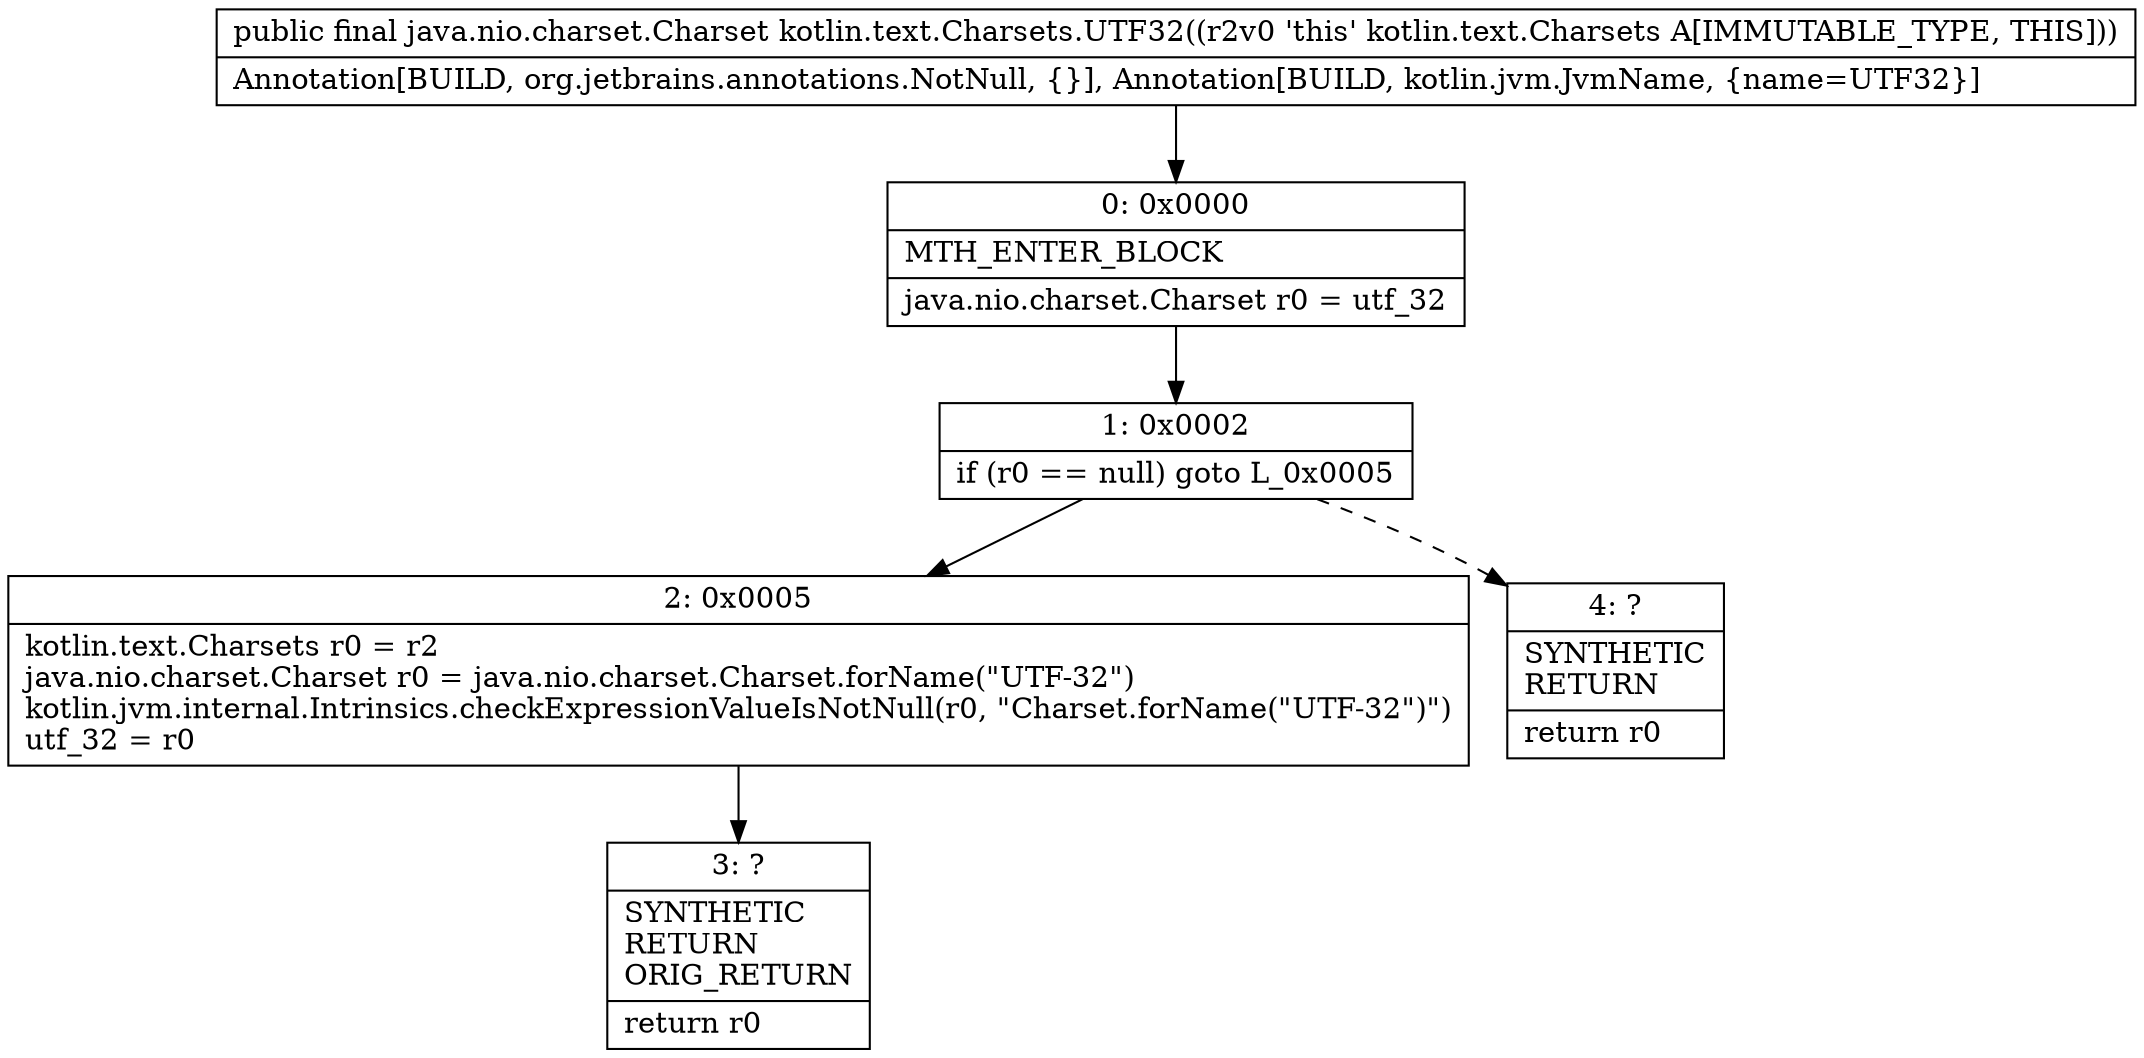 digraph "CFG forkotlin.text.Charsets.UTF32()Ljava\/nio\/charset\/Charset;" {
Node_0 [shape=record,label="{0\:\ 0x0000|MTH_ENTER_BLOCK\l|java.nio.charset.Charset r0 = utf_32\l}"];
Node_1 [shape=record,label="{1\:\ 0x0002|if (r0 == null) goto L_0x0005\l}"];
Node_2 [shape=record,label="{2\:\ 0x0005|kotlin.text.Charsets r0 = r2\ljava.nio.charset.Charset r0 = java.nio.charset.Charset.forName(\"UTF\-32\")\lkotlin.jvm.internal.Intrinsics.checkExpressionValueIsNotNull(r0, \"Charset.forName(\"UTF\-32\")\")\lutf_32 = r0\l}"];
Node_3 [shape=record,label="{3\:\ ?|SYNTHETIC\lRETURN\lORIG_RETURN\l|return r0\l}"];
Node_4 [shape=record,label="{4\:\ ?|SYNTHETIC\lRETURN\l|return r0\l}"];
MethodNode[shape=record,label="{public final java.nio.charset.Charset kotlin.text.Charsets.UTF32((r2v0 'this' kotlin.text.Charsets A[IMMUTABLE_TYPE, THIS]))  | Annotation[BUILD, org.jetbrains.annotations.NotNull, \{\}], Annotation[BUILD, kotlin.jvm.JvmName, \{name=UTF32\}]\l}"];
MethodNode -> Node_0;
Node_0 -> Node_1;
Node_1 -> Node_2;
Node_1 -> Node_4[style=dashed];
Node_2 -> Node_3;
}

